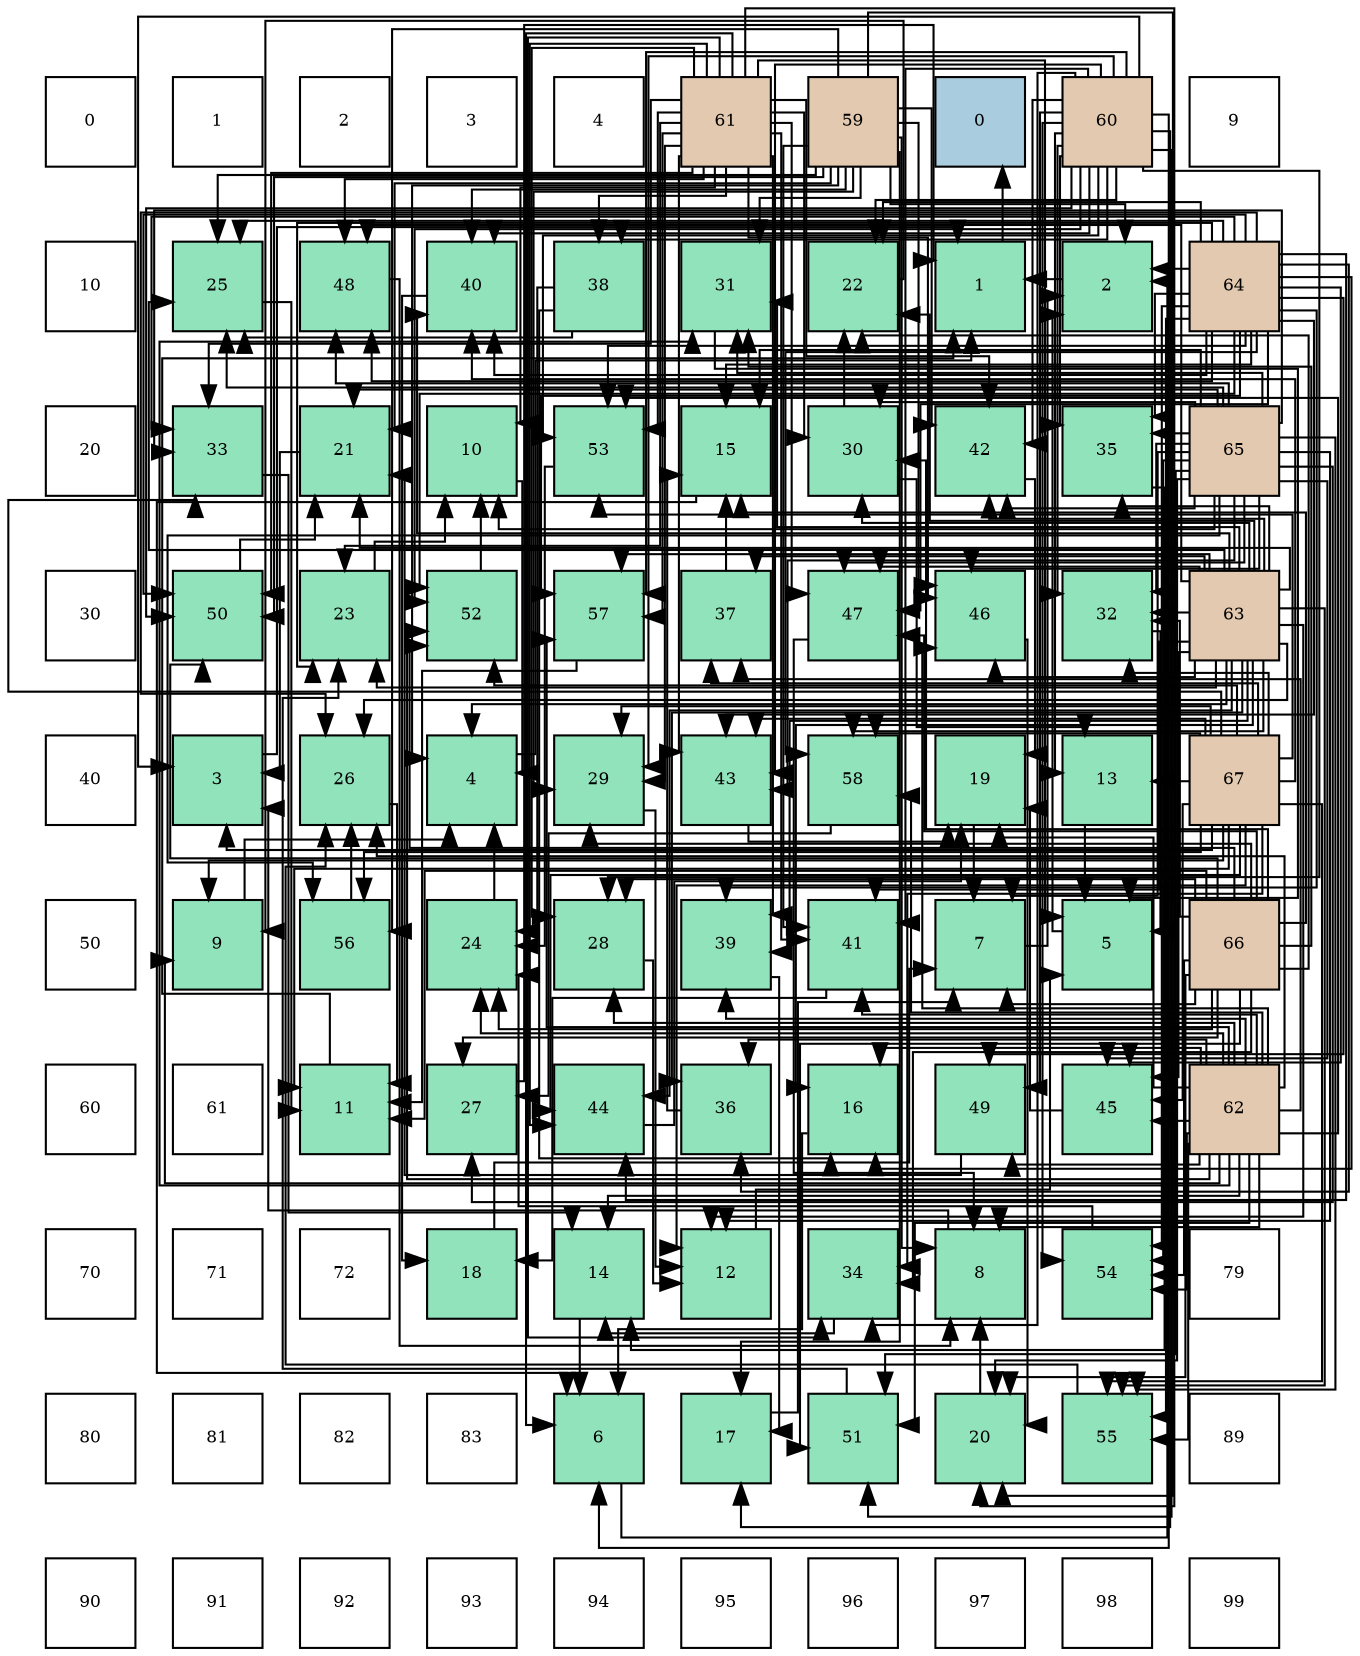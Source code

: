 digraph layout{
 rankdir=TB;
 splines=ortho;
 node [style=filled shape=square fixedsize=true width=0.6];
0[label="0", fontsize=8, fillcolor="#ffffff"];
1[label="1", fontsize=8, fillcolor="#ffffff"];
2[label="2", fontsize=8, fillcolor="#ffffff"];
3[label="3", fontsize=8, fillcolor="#ffffff"];
4[label="4", fontsize=8, fillcolor="#ffffff"];
5[label="61", fontsize=8, fillcolor="#e3c9af"];
6[label="59", fontsize=8, fillcolor="#e3c9af"];
7[label="0", fontsize=8, fillcolor="#a9ccde"];
8[label="60", fontsize=8, fillcolor="#e3c9af"];
9[label="9", fontsize=8, fillcolor="#ffffff"];
10[label="10", fontsize=8, fillcolor="#ffffff"];
11[label="25", fontsize=8, fillcolor="#91e3bb"];
12[label="48", fontsize=8, fillcolor="#91e3bb"];
13[label="40", fontsize=8, fillcolor="#91e3bb"];
14[label="38", fontsize=8, fillcolor="#91e3bb"];
15[label="31", fontsize=8, fillcolor="#91e3bb"];
16[label="22", fontsize=8, fillcolor="#91e3bb"];
17[label="1", fontsize=8, fillcolor="#91e3bb"];
18[label="2", fontsize=8, fillcolor="#91e3bb"];
19[label="64", fontsize=8, fillcolor="#e3c9af"];
20[label="20", fontsize=8, fillcolor="#ffffff"];
21[label="33", fontsize=8, fillcolor="#91e3bb"];
22[label="21", fontsize=8, fillcolor="#91e3bb"];
23[label="10", fontsize=8, fillcolor="#91e3bb"];
24[label="53", fontsize=8, fillcolor="#91e3bb"];
25[label="15", fontsize=8, fillcolor="#91e3bb"];
26[label="30", fontsize=8, fillcolor="#91e3bb"];
27[label="42", fontsize=8, fillcolor="#91e3bb"];
28[label="35", fontsize=8, fillcolor="#91e3bb"];
29[label="65", fontsize=8, fillcolor="#e3c9af"];
30[label="30", fontsize=8, fillcolor="#ffffff"];
31[label="50", fontsize=8, fillcolor="#91e3bb"];
32[label="23", fontsize=8, fillcolor="#91e3bb"];
33[label="52", fontsize=8, fillcolor="#91e3bb"];
34[label="57", fontsize=8, fillcolor="#91e3bb"];
35[label="37", fontsize=8, fillcolor="#91e3bb"];
36[label="47", fontsize=8, fillcolor="#91e3bb"];
37[label="46", fontsize=8, fillcolor="#91e3bb"];
38[label="32", fontsize=8, fillcolor="#91e3bb"];
39[label="63", fontsize=8, fillcolor="#e3c9af"];
40[label="40", fontsize=8, fillcolor="#ffffff"];
41[label="3", fontsize=8, fillcolor="#91e3bb"];
42[label="26", fontsize=8, fillcolor="#91e3bb"];
43[label="4", fontsize=8, fillcolor="#91e3bb"];
44[label="29", fontsize=8, fillcolor="#91e3bb"];
45[label="43", fontsize=8, fillcolor="#91e3bb"];
46[label="58", fontsize=8, fillcolor="#91e3bb"];
47[label="19", fontsize=8, fillcolor="#91e3bb"];
48[label="13", fontsize=8, fillcolor="#91e3bb"];
49[label="67", fontsize=8, fillcolor="#e3c9af"];
50[label="50", fontsize=8, fillcolor="#ffffff"];
51[label="9", fontsize=8, fillcolor="#91e3bb"];
52[label="56", fontsize=8, fillcolor="#91e3bb"];
53[label="24", fontsize=8, fillcolor="#91e3bb"];
54[label="28", fontsize=8, fillcolor="#91e3bb"];
55[label="39", fontsize=8, fillcolor="#91e3bb"];
56[label="41", fontsize=8, fillcolor="#91e3bb"];
57[label="7", fontsize=8, fillcolor="#91e3bb"];
58[label="5", fontsize=8, fillcolor="#91e3bb"];
59[label="66", fontsize=8, fillcolor="#e3c9af"];
60[label="60", fontsize=8, fillcolor="#ffffff"];
61[label="61", fontsize=8, fillcolor="#ffffff"];
62[label="11", fontsize=8, fillcolor="#91e3bb"];
63[label="27", fontsize=8, fillcolor="#91e3bb"];
64[label="44", fontsize=8, fillcolor="#91e3bb"];
65[label="36", fontsize=8, fillcolor="#91e3bb"];
66[label="16", fontsize=8, fillcolor="#91e3bb"];
67[label="49", fontsize=8, fillcolor="#91e3bb"];
68[label="45", fontsize=8, fillcolor="#91e3bb"];
69[label="62", fontsize=8, fillcolor="#e3c9af"];
70[label="70", fontsize=8, fillcolor="#ffffff"];
71[label="71", fontsize=8, fillcolor="#ffffff"];
72[label="72", fontsize=8, fillcolor="#ffffff"];
73[label="18", fontsize=8, fillcolor="#91e3bb"];
74[label="14", fontsize=8, fillcolor="#91e3bb"];
75[label="12", fontsize=8, fillcolor="#91e3bb"];
76[label="34", fontsize=8, fillcolor="#91e3bb"];
77[label="8", fontsize=8, fillcolor="#91e3bb"];
78[label="54", fontsize=8, fillcolor="#91e3bb"];
79[label="79", fontsize=8, fillcolor="#ffffff"];
80[label="80", fontsize=8, fillcolor="#ffffff"];
81[label="81", fontsize=8, fillcolor="#ffffff"];
82[label="82", fontsize=8, fillcolor="#ffffff"];
83[label="83", fontsize=8, fillcolor="#ffffff"];
84[label="6", fontsize=8, fillcolor="#91e3bb"];
85[label="17", fontsize=8, fillcolor="#91e3bb"];
86[label="51", fontsize=8, fillcolor="#91e3bb"];
87[label="20", fontsize=8, fillcolor="#91e3bb"];
88[label="55", fontsize=8, fillcolor="#91e3bb"];
89[label="89", fontsize=8, fillcolor="#ffffff"];
90[label="90", fontsize=8, fillcolor="#ffffff"];
91[label="91", fontsize=8, fillcolor="#ffffff"];
92[label="92", fontsize=8, fillcolor="#ffffff"];
93[label="93", fontsize=8, fillcolor="#ffffff"];
94[label="94", fontsize=8, fillcolor="#ffffff"];
95[label="95", fontsize=8, fillcolor="#ffffff"];
96[label="96", fontsize=8, fillcolor="#ffffff"];
97[label="97", fontsize=8, fillcolor="#ffffff"];
98[label="98", fontsize=8, fillcolor="#ffffff"];
99[label="99", fontsize=8, fillcolor="#ffffff"];
edge [constraint=false, style=vis];17 -> 7;
18 -> 17;
41 -> 17;
43 -> 17;
58 -> 18;
84 -> 18;
57 -> 18;
77 -> 41;
51 -> 43;
23 -> 43;
62 -> 17;
75 -> 58;
48 -> 58;
74 -> 84;
25 -> 84;
66 -> 84;
85 -> 57;
73 -> 57;
47 -> 57;
87 -> 77;
22 -> 41;
16 -> 51;
32 -> 23;
53 -> 43;
11 -> 62;
42 -> 62;
63 -> 17;
54 -> 75;
44 -> 75;
26 -> 48;
26 -> 16;
15 -> 58;
38 -> 58;
21 -> 74;
76 -> 74;
28 -> 74;
65 -> 25;
35 -> 25;
14 -> 66;
14 -> 53;
14 -> 11;
55 -> 85;
13 -> 73;
56 -> 73;
27 -> 47;
45 -> 47;
64 -> 47;
68 -> 47;
37 -> 87;
36 -> 77;
12 -> 77;
67 -> 22;
31 -> 22;
86 -> 32;
33 -> 23;
24 -> 53;
78 -> 53;
88 -> 42;
52 -> 42;
34 -> 62;
46 -> 63;
6 -> 18;
6 -> 43;
6 -> 77;
6 -> 85;
6 -> 87;
6 -> 22;
6 -> 11;
6 -> 44;
6 -> 15;
6 -> 13;
6 -> 56;
6 -> 27;
6 -> 37;
6 -> 31;
6 -> 52;
8 -> 41;
8 -> 84;
8 -> 48;
8 -> 85;
8 -> 16;
8 -> 54;
8 -> 44;
8 -> 38;
8 -> 76;
8 -> 28;
8 -> 14;
8 -> 13;
8 -> 56;
8 -> 27;
8 -> 45;
8 -> 67;
8 -> 31;
8 -> 86;
8 -> 33;
8 -> 24;
8 -> 78;
8 -> 34;
5 -> 58;
5 -> 84;
5 -> 23;
5 -> 87;
5 -> 32;
5 -> 54;
5 -> 44;
5 -> 26;
5 -> 21;
5 -> 76;
5 -> 14;
5 -> 55;
5 -> 56;
5 -> 27;
5 -> 45;
5 -> 64;
5 -> 37;
5 -> 36;
5 -> 12;
5 -> 31;
5 -> 24;
5 -> 34;
69 -> 77;
69 -> 51;
69 -> 74;
69 -> 66;
69 -> 47;
69 -> 53;
69 -> 42;
69 -> 54;
69 -> 15;
69 -> 65;
69 -> 35;
69 -> 55;
69 -> 56;
69 -> 68;
69 -> 37;
69 -> 67;
69 -> 86;
69 -> 33;
69 -> 24;
69 -> 78;
69 -> 88;
69 -> 34;
69 -> 46;
39 -> 43;
39 -> 75;
39 -> 66;
39 -> 22;
39 -> 16;
39 -> 32;
39 -> 11;
39 -> 42;
39 -> 26;
39 -> 15;
39 -> 38;
39 -> 28;
39 -> 65;
39 -> 35;
39 -> 55;
39 -> 13;
39 -> 56;
39 -> 27;
39 -> 64;
39 -> 68;
39 -> 37;
39 -> 36;
39 -> 12;
39 -> 88;
39 -> 34;
39 -> 46;
19 -> 18;
19 -> 25;
19 -> 66;
19 -> 16;
19 -> 32;
19 -> 11;
19 -> 42;
19 -> 21;
19 -> 28;
19 -> 65;
19 -> 55;
19 -> 13;
19 -> 45;
19 -> 64;
19 -> 68;
19 -> 36;
19 -> 12;
19 -> 67;
19 -> 31;
19 -> 33;
19 -> 24;
19 -> 78;
19 -> 88;
19 -> 34;
19 -> 46;
29 -> 57;
29 -> 23;
29 -> 75;
29 -> 25;
29 -> 87;
29 -> 22;
29 -> 11;
29 -> 63;
29 -> 26;
29 -> 15;
29 -> 38;
29 -> 21;
29 -> 28;
29 -> 27;
29 -> 45;
29 -> 68;
29 -> 37;
29 -> 36;
29 -> 12;
29 -> 86;
29 -> 78;
29 -> 88;
29 -> 52;
59 -> 57;
59 -> 62;
59 -> 25;
59 -> 87;
59 -> 16;
59 -> 53;
59 -> 63;
59 -> 54;
59 -> 44;
59 -> 26;
59 -> 15;
59 -> 38;
59 -> 76;
59 -> 36;
59 -> 31;
59 -> 86;
59 -> 33;
59 -> 78;
49 -> 41;
49 -> 51;
49 -> 62;
49 -> 75;
49 -> 48;
49 -> 44;
49 -> 38;
49 -> 21;
49 -> 76;
49 -> 35;
49 -> 13;
49 -> 45;
49 -> 64;
49 -> 68;
49 -> 33;
49 -> 24;
49 -> 88;
49 -> 52;
49 -> 46;
edge [constraint=true, style=invis];
0 -> 10 -> 20 -> 30 -> 40 -> 50 -> 60 -> 70 -> 80 -> 90;
1 -> 11 -> 21 -> 31 -> 41 -> 51 -> 61 -> 71 -> 81 -> 91;
2 -> 12 -> 22 -> 32 -> 42 -> 52 -> 62 -> 72 -> 82 -> 92;
3 -> 13 -> 23 -> 33 -> 43 -> 53 -> 63 -> 73 -> 83 -> 93;
4 -> 14 -> 24 -> 34 -> 44 -> 54 -> 64 -> 74 -> 84 -> 94;
5 -> 15 -> 25 -> 35 -> 45 -> 55 -> 65 -> 75 -> 85 -> 95;
6 -> 16 -> 26 -> 36 -> 46 -> 56 -> 66 -> 76 -> 86 -> 96;
7 -> 17 -> 27 -> 37 -> 47 -> 57 -> 67 -> 77 -> 87 -> 97;
8 -> 18 -> 28 -> 38 -> 48 -> 58 -> 68 -> 78 -> 88 -> 98;
9 -> 19 -> 29 -> 39 -> 49 -> 59 -> 69 -> 79 -> 89 -> 99;
rank = same {0 -> 1 -> 2 -> 3 -> 4 -> 5 -> 6 -> 7 -> 8 -> 9};
rank = same {10 -> 11 -> 12 -> 13 -> 14 -> 15 -> 16 -> 17 -> 18 -> 19};
rank = same {20 -> 21 -> 22 -> 23 -> 24 -> 25 -> 26 -> 27 -> 28 -> 29};
rank = same {30 -> 31 -> 32 -> 33 -> 34 -> 35 -> 36 -> 37 -> 38 -> 39};
rank = same {40 -> 41 -> 42 -> 43 -> 44 -> 45 -> 46 -> 47 -> 48 -> 49};
rank = same {50 -> 51 -> 52 -> 53 -> 54 -> 55 -> 56 -> 57 -> 58 -> 59};
rank = same {60 -> 61 -> 62 -> 63 -> 64 -> 65 -> 66 -> 67 -> 68 -> 69};
rank = same {70 -> 71 -> 72 -> 73 -> 74 -> 75 -> 76 -> 77 -> 78 -> 79};
rank = same {80 -> 81 -> 82 -> 83 -> 84 -> 85 -> 86 -> 87 -> 88 -> 89};
rank = same {90 -> 91 -> 92 -> 93 -> 94 -> 95 -> 96 -> 97 -> 98 -> 99};
}